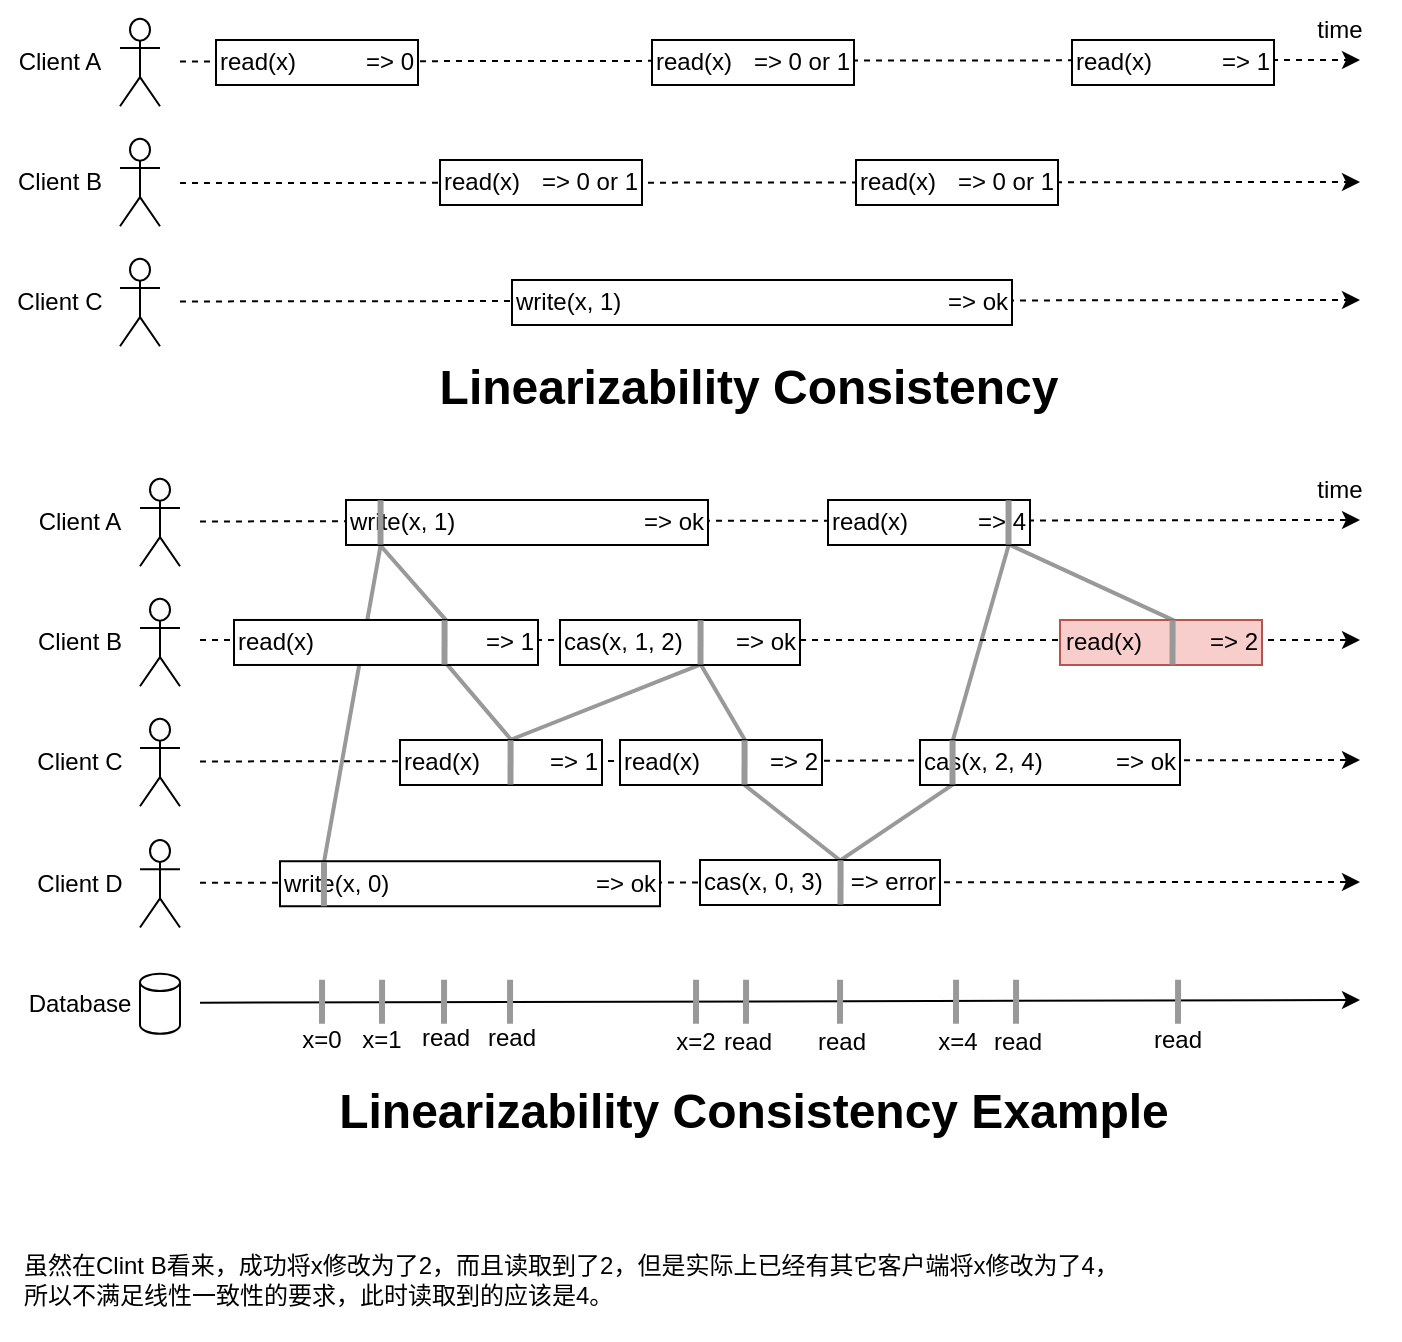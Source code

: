 <mxfile version="20.0.1" type="github" pages="2">
  <diagram id="-pLFKm8OFd_cJKo6oSDv" name="线性一致性">
    <mxGraphModel dx="1422" dy="762" grid="1" gridSize="10" guides="1" tooltips="1" connect="1" arrows="1" fold="1" page="1" pageScale="1" pageWidth="827" pageHeight="1169" math="0" shadow="0">
      <root>
        <mxCell id="0" />
        <mxCell id="1" parent="0" />
        <mxCell id="6zCkQrY5qHc8XB-3NPS_-1" value="" style="endArrow=none;html=1;rounded=0;strokeColor=#999999;strokeWidth=2;entryX=0.896;entryY=0.99;entryDx=0;entryDy=0;entryPerimeter=0;exitX=0.563;exitY=0.009;exitDx=0;exitDy=0;exitPerimeter=0;" parent="1" source="6zCkQrY5qHc8XB-3NPS_-109" target="6zCkQrY5qHc8XB-3NPS_-52" edge="1">
          <mxGeometry width="50" height="50" relative="1" as="geometry">
            <mxPoint x="590" y="370" as="sourcePoint" />
            <mxPoint x="560" y="290" as="targetPoint" />
          </mxGeometry>
        </mxCell>
        <mxCell id="6zCkQrY5qHc8XB-3NPS_-2" value="" style="endArrow=none;html=1;rounded=0;strokeColor=#999999;strokeWidth=2;exitX=0.127;exitY=-0.007;exitDx=0;exitDy=0;exitPerimeter=0;entryX=0.896;entryY=0.977;entryDx=0;entryDy=0;entryPerimeter=0;" parent="1" source="6zCkQrY5qHc8XB-3NPS_-56" target="6zCkQrY5qHc8XB-3NPS_-52" edge="1">
          <mxGeometry width="50" height="50" relative="1" as="geometry">
            <mxPoint x="459.96" y="450.315" as="sourcePoint" />
            <mxPoint x="530" y="290" as="targetPoint" />
          </mxGeometry>
        </mxCell>
        <mxCell id="6zCkQrY5qHc8XB-3NPS_-3" value="" style="endArrow=none;html=1;rounded=0;strokeColor=#999999;strokeWidth=2;exitX=0.583;exitY=0.014;exitDx=0;exitDy=0;exitPerimeter=0;entryX=0.265;entryY=1.051;entryDx=0;entryDy=0;entryPerimeter=0;" parent="1" source="6zCkQrY5qHc8XB-3NPS_-102" target="6zCkQrY5qHc8XB-3NPS_-57" edge="1">
          <mxGeometry width="50" height="50" relative="1" as="geometry">
            <mxPoint x="412.115" y="412.388" as="sourcePoint" />
            <mxPoint x="510" y="410" as="targetPoint" />
          </mxGeometry>
        </mxCell>
        <mxCell id="6zCkQrY5qHc8XB-3NPS_-4" value="" style="endArrow=none;html=1;rounded=0;strokeColor=#999999;strokeWidth=2;entryX=0.587;entryY=0.021;entryDx=0;entryDy=0;entryPerimeter=0;exitX=0.615;exitY=0.995;exitDx=0;exitDy=0;exitPerimeter=0;" parent="1" source="6zCkQrY5qHc8XB-3NPS_-95" target="6zCkQrY5qHc8XB-3NPS_-102" edge="1">
          <mxGeometry width="50" height="50" relative="1" as="geometry">
            <mxPoint x="400" y="410" as="sourcePoint" />
            <mxPoint x="412.519" y="390.135" as="targetPoint" />
          </mxGeometry>
        </mxCell>
        <mxCell id="6zCkQrY5qHc8XB-3NPS_-5" value="" style="endArrow=none;html=1;rounded=0;strokeColor=#999999;strokeWidth=2;entryX=0.619;entryY=0.006;entryDx=0;entryDy=0;exitX=0.587;exitY=0.996;exitDx=0;exitDy=0;exitPerimeter=0;entryPerimeter=0;" parent="1" source="6zCkQrY5qHc8XB-3NPS_-80" target="6zCkQrY5qHc8XB-3NPS_-95" edge="1">
          <mxGeometry width="50" height="50" relative="1" as="geometry">
            <mxPoint x="390.44" y="352.185" as="sourcePoint" />
            <mxPoint x="295.045" y="390" as="targetPoint" />
          </mxGeometry>
        </mxCell>
        <mxCell id="6zCkQrY5qHc8XB-3NPS_-6" value="" style="endArrow=none;html=1;rounded=0;strokeColor=#999999;strokeWidth=2;entryX=0.545;entryY=0;entryDx=0;entryDy=0;entryPerimeter=0;exitX=0.587;exitY=0.986;exitDx=0;exitDy=0;exitPerimeter=0;" parent="1" source="6zCkQrY5qHc8XB-3NPS_-80" target="6zCkQrY5qHc8XB-3NPS_-91" edge="1">
          <mxGeometry width="50" height="50" relative="1" as="geometry">
            <mxPoint x="330" y="360" as="sourcePoint" />
            <mxPoint x="263.2" y="351.82" as="targetPoint" />
          </mxGeometry>
        </mxCell>
        <mxCell id="6zCkQrY5qHc8XB-3NPS_-7" value="" style="endArrow=none;html=1;rounded=0;strokeColor=#999999;strokeWidth=2;entryX=0.1;entryY=1.028;entryDx=0;entryDy=0;entryPerimeter=0;exitX=0.55;exitY=-0.006;exitDx=0;exitDy=0;exitPerimeter=0;" parent="1" source="6zCkQrY5qHc8XB-3NPS_-91" edge="1">
          <mxGeometry width="50" height="50" relative="1" as="geometry">
            <mxPoint x="293.326" y="380" as="sourcePoint" />
            <mxPoint x="253.2" y="341.82" as="targetPoint" />
          </mxGeometry>
        </mxCell>
        <mxCell id="6zCkQrY5qHc8XB-3NPS_-8" value="" style="endArrow=none;html=1;rounded=0;strokeColor=#999999;strokeWidth=2;entryX=0.094;entryY=0.999;entryDx=0;entryDy=0;entryPerimeter=0;exitX=0.693;exitY=0.02;exitDx=0;exitDy=0;exitPerimeter=0;" parent="1" target="6zCkQrY5qHc8XB-3NPS_-48" edge="1">
          <mxGeometry width="50" height="50" relative="1" as="geometry">
            <mxPoint x="253.336" y="320.45" as="sourcePoint" />
            <mxPoint x="230.311" y="292.71" as="targetPoint" />
          </mxGeometry>
        </mxCell>
        <mxCell id="6zCkQrY5qHc8XB-3NPS_-9" value="" style="endArrow=none;html=1;rounded=0;strokeColor=#999999;strokeWidth=2;entryX=0.161;entryY=1.073;entryDx=0;entryDy=0;exitX=0.116;exitY=0.009;exitDx=0;exitDy=0;exitPerimeter=0;entryPerimeter=0;" parent="1" source="6zCkQrY5qHc8XB-3NPS_-68" target="6zCkQrY5qHc8XB-3NPS_-49" edge="1">
          <mxGeometry width="50" height="50" relative="1" as="geometry">
            <mxPoint x="190" y="440" as="sourcePoint" />
            <mxPoint x="90" y="550" as="targetPoint" />
          </mxGeometry>
        </mxCell>
        <mxCell id="6zCkQrY5qHc8XB-3NPS_-10" value="" style="endArrow=classic;html=1;rounded=0;dashed=1;" parent="1" edge="1">
          <mxGeometry width="50" height="50" relative="1" as="geometry">
            <mxPoint x="120" y="101.54" as="sourcePoint" />
            <mxPoint x="710" y="101" as="targetPoint" />
          </mxGeometry>
        </mxCell>
        <mxCell id="6zCkQrY5qHc8XB-3NPS_-11" value="" style="endArrow=classic;html=1;rounded=0;dashed=1;" parent="1" edge="1">
          <mxGeometry width="50" height="50" relative="1" as="geometry">
            <mxPoint x="120" y="160.72" as="sourcePoint" />
            <mxPoint x="710" y="160" as="targetPoint" />
          </mxGeometry>
        </mxCell>
        <mxCell id="6zCkQrY5qHc8XB-3NPS_-12" value="" style="endArrow=classic;html=1;rounded=0;dashed=1;entryX=0;entryY=1;entryDx=0;entryDy=0;" parent="1" edge="1">
          <mxGeometry width="50" height="50" relative="1" as="geometry">
            <mxPoint x="120" y="40.72" as="sourcePoint" />
            <mxPoint x="710" y="40" as="targetPoint" />
          </mxGeometry>
        </mxCell>
        <mxCell id="6zCkQrY5qHc8XB-3NPS_-13" value="" style="group" parent="1" vertex="1" connectable="0">
          <mxGeometry x="138" y="30" width="101" height="22.5" as="geometry" />
        </mxCell>
        <mxCell id="6zCkQrY5qHc8XB-3NPS_-14" value="" style="rounded=0;whiteSpace=wrap;html=1;container=0;" parent="6zCkQrY5qHc8XB-3NPS_-13" vertex="1">
          <mxGeometry width="101" height="22.5" as="geometry" />
        </mxCell>
        <mxCell id="6zCkQrY5qHc8XB-3NPS_-15" value="read(x)" style="text;html=1;strokeColor=none;fillColor=none;align=left;verticalAlign=middle;whiteSpace=wrap;rounded=0;container=0;" parent="6zCkQrY5qHc8XB-3NPS_-13" vertex="1">
          <mxGeometry y="1.25" width="48" height="20" as="geometry" />
        </mxCell>
        <mxCell id="6zCkQrY5qHc8XB-3NPS_-16" value="=&amp;gt; 0" style="text;html=1;strokeColor=none;fillColor=none;align=right;verticalAlign=middle;whiteSpace=wrap;rounded=0;container=0;" parent="6zCkQrY5qHc8XB-3NPS_-13" vertex="1">
          <mxGeometry x="49" y="1.25" width="52" height="20" as="geometry" />
        </mxCell>
        <mxCell id="6zCkQrY5qHc8XB-3NPS_-17" value="" style="group" parent="1" vertex="1" connectable="0">
          <mxGeometry x="356" y="30" width="101" height="22.5" as="geometry" />
        </mxCell>
        <mxCell id="6zCkQrY5qHc8XB-3NPS_-18" value="" style="rounded=0;whiteSpace=wrap;html=1;container=0;" parent="6zCkQrY5qHc8XB-3NPS_-17" vertex="1">
          <mxGeometry width="101" height="22.5" as="geometry" />
        </mxCell>
        <mxCell id="6zCkQrY5qHc8XB-3NPS_-19" value="read(x)" style="text;html=1;strokeColor=none;fillColor=none;align=left;verticalAlign=middle;whiteSpace=wrap;rounded=0;container=0;" parent="6zCkQrY5qHc8XB-3NPS_-17" vertex="1">
          <mxGeometry y="1.25" width="48" height="20" as="geometry" />
        </mxCell>
        <mxCell id="6zCkQrY5qHc8XB-3NPS_-20" value="=&amp;gt; 0 or 1" style="text;html=1;strokeColor=none;fillColor=none;align=right;verticalAlign=middle;whiteSpace=wrap;rounded=0;container=0;" parent="6zCkQrY5qHc8XB-3NPS_-17" vertex="1">
          <mxGeometry x="49" y="1.25" width="52" height="20" as="geometry" />
        </mxCell>
        <mxCell id="6zCkQrY5qHc8XB-3NPS_-21" value="" style="group" parent="1" vertex="1" connectable="0">
          <mxGeometry x="566" y="30" width="101" height="22.5" as="geometry" />
        </mxCell>
        <mxCell id="6zCkQrY5qHc8XB-3NPS_-22" value="" style="rounded=0;whiteSpace=wrap;html=1;container=0;" parent="6zCkQrY5qHc8XB-3NPS_-21" vertex="1">
          <mxGeometry width="101" height="22.5" as="geometry" />
        </mxCell>
        <mxCell id="6zCkQrY5qHc8XB-3NPS_-23" value="read(x)" style="text;html=1;strokeColor=none;fillColor=none;align=left;verticalAlign=middle;whiteSpace=wrap;rounded=0;container=0;" parent="6zCkQrY5qHc8XB-3NPS_-21" vertex="1">
          <mxGeometry y="1.25" width="48" height="20" as="geometry" />
        </mxCell>
        <mxCell id="6zCkQrY5qHc8XB-3NPS_-24" value="=&amp;gt; 1" style="text;html=1;strokeColor=none;fillColor=none;align=right;verticalAlign=middle;whiteSpace=wrap;rounded=0;container=0;" parent="6zCkQrY5qHc8XB-3NPS_-21" vertex="1">
          <mxGeometry x="49" y="1.25" width="52" height="20" as="geometry" />
        </mxCell>
        <mxCell id="6zCkQrY5qHc8XB-3NPS_-25" value="" style="group" parent="1" vertex="1" connectable="0">
          <mxGeometry x="250" y="90" width="101" height="22.5" as="geometry" />
        </mxCell>
        <mxCell id="6zCkQrY5qHc8XB-3NPS_-26" value="" style="rounded=0;whiteSpace=wrap;html=1;container=0;" parent="6zCkQrY5qHc8XB-3NPS_-25" vertex="1">
          <mxGeometry width="101" height="22.5" as="geometry" />
        </mxCell>
        <mxCell id="6zCkQrY5qHc8XB-3NPS_-27" value="read(x)" style="text;html=1;strokeColor=none;fillColor=none;align=left;verticalAlign=middle;whiteSpace=wrap;rounded=0;container=0;" parent="6zCkQrY5qHc8XB-3NPS_-25" vertex="1">
          <mxGeometry y="1.25" width="48" height="20" as="geometry" />
        </mxCell>
        <mxCell id="6zCkQrY5qHc8XB-3NPS_-28" value="=&amp;gt; 0 or 1" style="text;html=1;strokeColor=none;fillColor=none;align=right;verticalAlign=middle;whiteSpace=wrap;rounded=0;container=0;" parent="6zCkQrY5qHc8XB-3NPS_-25" vertex="1">
          <mxGeometry x="49" y="1.25" width="52" height="20" as="geometry" />
        </mxCell>
        <mxCell id="6zCkQrY5qHc8XB-3NPS_-29" value="" style="group" parent="1" vertex="1" connectable="0">
          <mxGeometry x="458" y="90" width="101" height="22.5" as="geometry" />
        </mxCell>
        <mxCell id="6zCkQrY5qHc8XB-3NPS_-30" value="" style="rounded=0;whiteSpace=wrap;html=1;container=0;" parent="6zCkQrY5qHc8XB-3NPS_-29" vertex="1">
          <mxGeometry width="101" height="22.5" as="geometry" />
        </mxCell>
        <mxCell id="6zCkQrY5qHc8XB-3NPS_-31" value="read(x)" style="text;html=1;strokeColor=none;fillColor=none;align=left;verticalAlign=middle;whiteSpace=wrap;rounded=0;container=0;" parent="6zCkQrY5qHc8XB-3NPS_-29" vertex="1">
          <mxGeometry y="1.25" width="48" height="20" as="geometry" />
        </mxCell>
        <mxCell id="6zCkQrY5qHc8XB-3NPS_-32" value="=&amp;gt; 0 or 1" style="text;html=1;strokeColor=none;fillColor=none;align=right;verticalAlign=middle;whiteSpace=wrap;rounded=0;container=0;" parent="6zCkQrY5qHc8XB-3NPS_-29" vertex="1">
          <mxGeometry x="49" y="1.25" width="52" height="20" as="geometry" />
        </mxCell>
        <mxCell id="6zCkQrY5qHc8XB-3NPS_-33" value="" style="group" parent="1" vertex="1" connectable="0">
          <mxGeometry x="286" y="150" width="250" height="22.5" as="geometry" />
        </mxCell>
        <mxCell id="6zCkQrY5qHc8XB-3NPS_-34" value="" style="rounded=0;whiteSpace=wrap;html=1;container=0;" parent="6zCkQrY5qHc8XB-3NPS_-33" vertex="1">
          <mxGeometry width="250" height="22.5" as="geometry" />
        </mxCell>
        <mxCell id="6zCkQrY5qHc8XB-3NPS_-35" value="write(x, 1)" style="text;html=1;strokeColor=none;fillColor=none;align=left;verticalAlign=middle;whiteSpace=wrap;rounded=0;container=0;" parent="6zCkQrY5qHc8XB-3NPS_-33" vertex="1">
          <mxGeometry y="1.25" width="118.812" height="20" as="geometry" />
        </mxCell>
        <mxCell id="6zCkQrY5qHc8XB-3NPS_-36" value="=&amp;gt; ok" style="text;html=1;strokeColor=none;fillColor=none;align=right;verticalAlign=middle;whiteSpace=wrap;rounded=0;container=0;" parent="6zCkQrY5qHc8XB-3NPS_-33" vertex="1">
          <mxGeometry x="121.287" y="1.25" width="128.713" height="20" as="geometry" />
        </mxCell>
        <mxCell id="6zCkQrY5qHc8XB-3NPS_-38" value="Client A" style="text;html=1;strokeColor=none;fillColor=none;align=center;verticalAlign=middle;whiteSpace=wrap;rounded=0;" parent="1" vertex="1">
          <mxGeometry x="30" y="26.25" width="60" height="30" as="geometry" />
        </mxCell>
        <mxCell id="6zCkQrY5qHc8XB-3NPS_-39" value="Client B" style="text;html=1;strokeColor=none;fillColor=none;align=center;verticalAlign=middle;whiteSpace=wrap;rounded=0;" parent="1" vertex="1">
          <mxGeometry x="30" y="86.25" width="60" height="30" as="geometry" />
        </mxCell>
        <mxCell id="6zCkQrY5qHc8XB-3NPS_-40" value="Client C" style="text;html=1;strokeColor=none;fillColor=none;align=center;verticalAlign=middle;whiteSpace=wrap;rounded=0;" parent="1" vertex="1">
          <mxGeometry x="30" y="146.25" width="60" height="30" as="geometry" />
        </mxCell>
        <mxCell id="6zCkQrY5qHc8XB-3NPS_-41" value="" style="shape=umlActor;verticalLabelPosition=bottom;verticalAlign=top;html=1;outlineConnect=0;" parent="1" vertex="1">
          <mxGeometry x="90" y="19.38" width="20" height="43.75" as="geometry" />
        </mxCell>
        <mxCell id="6zCkQrY5qHc8XB-3NPS_-42" value="" style="shape=umlActor;verticalLabelPosition=bottom;verticalAlign=top;html=1;outlineConnect=0;" parent="1" vertex="1">
          <mxGeometry x="90" y="79.38" width="20" height="43.75" as="geometry" />
        </mxCell>
        <mxCell id="6zCkQrY5qHc8XB-3NPS_-43" value="" style="shape=umlActor;verticalLabelPosition=bottom;verticalAlign=top;html=1;outlineConnect=0;" parent="1" vertex="1">
          <mxGeometry x="90" y="139.38" width="20" height="43.75" as="geometry" />
        </mxCell>
        <mxCell id="6zCkQrY5qHc8XB-3NPS_-44" value="" style="endArrow=classic;html=1;rounded=0;dashed=1;startArrow=none;" parent="1" edge="1">
          <mxGeometry width="50" height="50" relative="1" as="geometry">
            <mxPoint x="130" y="330" as="sourcePoint" />
            <mxPoint x="710" y="330" as="targetPoint" />
          </mxGeometry>
        </mxCell>
        <mxCell id="6zCkQrY5qHc8XB-3NPS_-45" value="" style="endArrow=classic;html=1;rounded=0;dashed=1;" parent="1" edge="1">
          <mxGeometry width="50" height="50" relative="1" as="geometry">
            <mxPoint x="130" y="390.72" as="sourcePoint" />
            <mxPoint x="710" y="390" as="targetPoint" />
          </mxGeometry>
        </mxCell>
        <mxCell id="6zCkQrY5qHc8XB-3NPS_-46" value="" style="endArrow=classic;html=1;rounded=0;dashed=1;" parent="1" edge="1">
          <mxGeometry width="50" height="50" relative="1" as="geometry">
            <mxPoint x="130" y="270.72" as="sourcePoint" />
            <mxPoint x="710" y="270" as="targetPoint" />
          </mxGeometry>
        </mxCell>
        <mxCell id="6zCkQrY5qHc8XB-3NPS_-47" value="" style="group" parent="1" vertex="1" connectable="0">
          <mxGeometry x="203" y="260" width="181" height="22.5" as="geometry" />
        </mxCell>
        <mxCell id="6zCkQrY5qHc8XB-3NPS_-48" value="" style="rounded=0;whiteSpace=wrap;html=1;container=0;" parent="6zCkQrY5qHc8XB-3NPS_-47" vertex="1">
          <mxGeometry width="181" height="22.5" as="geometry" />
        </mxCell>
        <mxCell id="6zCkQrY5qHc8XB-3NPS_-49" value="write(x, 1)" style="text;html=1;strokeColor=none;fillColor=none;align=left;verticalAlign=middle;whiteSpace=wrap;rounded=0;container=0;" parent="6zCkQrY5qHc8XB-3NPS_-47" vertex="1">
          <mxGeometry y="1.25" width="107.525" height="20" as="geometry" />
        </mxCell>
        <mxCell id="6zCkQrY5qHc8XB-3NPS_-50" value="=&amp;gt; ok" style="text;html=1;strokeColor=none;fillColor=none;align=right;verticalAlign=middle;whiteSpace=wrap;rounded=0;container=0;" parent="6zCkQrY5qHc8XB-3NPS_-47" vertex="1">
          <mxGeometry x="87.812" y="1.25" width="93.188" height="20" as="geometry" />
        </mxCell>
        <mxCell id="6zCkQrY5qHc8XB-3NPS_-51" value="" style="group" parent="1" vertex="1" connectable="0">
          <mxGeometry x="444" y="260" width="101" height="22.5" as="geometry" />
        </mxCell>
        <mxCell id="6zCkQrY5qHc8XB-3NPS_-52" value="" style="rounded=0;whiteSpace=wrap;html=1;container=0;" parent="6zCkQrY5qHc8XB-3NPS_-51" vertex="1">
          <mxGeometry width="101" height="22.5" as="geometry" />
        </mxCell>
        <mxCell id="6zCkQrY5qHc8XB-3NPS_-53" value="read(x)" style="text;html=1;strokeColor=none;fillColor=none;align=left;verticalAlign=middle;whiteSpace=wrap;rounded=0;container=0;" parent="6zCkQrY5qHc8XB-3NPS_-51" vertex="1">
          <mxGeometry y="1.25" width="48" height="20" as="geometry" />
        </mxCell>
        <mxCell id="6zCkQrY5qHc8XB-3NPS_-54" value="=&amp;gt; 4" style="text;html=1;strokeColor=none;fillColor=none;align=right;verticalAlign=middle;whiteSpace=wrap;rounded=0;container=0;" parent="6zCkQrY5qHc8XB-3NPS_-51" vertex="1">
          <mxGeometry x="49" y="1.25" width="52" height="20" as="geometry" />
        </mxCell>
        <mxCell id="6zCkQrY5qHc8XB-3NPS_-55" value="" style="group" parent="1" vertex="1" connectable="0">
          <mxGeometry x="490" y="380" width="130" height="22.5" as="geometry" />
        </mxCell>
        <mxCell id="6zCkQrY5qHc8XB-3NPS_-56" value="" style="rounded=0;whiteSpace=wrap;html=1;container=0;" parent="6zCkQrY5qHc8XB-3NPS_-55" vertex="1">
          <mxGeometry width="130" height="22.5" as="geometry" />
        </mxCell>
        <mxCell id="6zCkQrY5qHc8XB-3NPS_-57" value="cas(x, 2, 4)" style="text;html=1;strokeColor=none;fillColor=none;align=left;verticalAlign=middle;whiteSpace=wrap;rounded=0;container=0;" parent="6zCkQrY5qHc8XB-3NPS_-55" vertex="1">
          <mxGeometry y="1.25" width="61.782" height="20" as="geometry" />
        </mxCell>
        <mxCell id="6zCkQrY5qHc8XB-3NPS_-58" value="=&amp;gt; ok" style="text;html=1;strokeColor=none;fillColor=none;align=right;verticalAlign=middle;whiteSpace=wrap;rounded=0;container=0;" parent="6zCkQrY5qHc8XB-3NPS_-55" vertex="1">
          <mxGeometry x="63.069" y="1.25" width="66.931" height="20" as="geometry" />
        </mxCell>
        <mxCell id="6zCkQrY5qHc8XB-3NPS_-59" value="time" style="text;html=1;strokeColor=none;fillColor=none;align=center;verticalAlign=middle;whiteSpace=wrap;rounded=0;" parent="1" vertex="1">
          <mxGeometry x="670" y="240" width="60" height="30" as="geometry" />
        </mxCell>
        <mxCell id="6zCkQrY5qHc8XB-3NPS_-60" value="Client A" style="text;html=1;strokeColor=none;fillColor=none;align=center;verticalAlign=middle;whiteSpace=wrap;rounded=0;" parent="1" vertex="1">
          <mxGeometry x="40" y="256.25" width="60" height="30" as="geometry" />
        </mxCell>
        <mxCell id="6zCkQrY5qHc8XB-3NPS_-61" value="Client B" style="text;html=1;strokeColor=none;fillColor=none;align=center;verticalAlign=middle;whiteSpace=wrap;rounded=0;" parent="1" vertex="1">
          <mxGeometry x="40" y="316.25" width="60" height="30" as="geometry" />
        </mxCell>
        <mxCell id="6zCkQrY5qHc8XB-3NPS_-62" value="Client C" style="text;html=1;strokeColor=none;fillColor=none;align=center;verticalAlign=middle;whiteSpace=wrap;rounded=0;" parent="1" vertex="1">
          <mxGeometry x="40" y="376.25" width="60" height="30" as="geometry" />
        </mxCell>
        <mxCell id="6zCkQrY5qHc8XB-3NPS_-63" value="" style="shape=umlActor;verticalLabelPosition=bottom;verticalAlign=top;html=1;outlineConnect=0;" parent="1" vertex="1">
          <mxGeometry x="100" y="249.38" width="20" height="43.75" as="geometry" />
        </mxCell>
        <mxCell id="6zCkQrY5qHc8XB-3NPS_-64" value="" style="shape=umlActor;verticalLabelPosition=bottom;verticalAlign=top;html=1;outlineConnect=0;" parent="1" vertex="1">
          <mxGeometry x="100" y="309.38" width="20" height="43.75" as="geometry" />
        </mxCell>
        <mxCell id="6zCkQrY5qHc8XB-3NPS_-65" value="" style="shape=umlActor;verticalLabelPosition=bottom;verticalAlign=top;html=1;outlineConnect=0;" parent="1" vertex="1">
          <mxGeometry x="100" y="369.38" width="20" height="43.75" as="geometry" />
        </mxCell>
        <mxCell id="6zCkQrY5qHc8XB-3NPS_-66" value="" style="endArrow=classic;html=1;rounded=0;dashed=1;" parent="1" edge="1">
          <mxGeometry width="50" height="50" relative="1" as="geometry">
            <mxPoint x="130" y="451.34" as="sourcePoint" />
            <mxPoint x="710" y="451" as="targetPoint" />
          </mxGeometry>
        </mxCell>
        <mxCell id="6zCkQrY5qHc8XB-3NPS_-67" value="" style="group" parent="1" vertex="1" connectable="0">
          <mxGeometry x="170" y="440.62" width="190" height="22.5" as="geometry" />
        </mxCell>
        <mxCell id="6zCkQrY5qHc8XB-3NPS_-68" value="" style="rounded=0;whiteSpace=wrap;html=1;container=0;" parent="6zCkQrY5qHc8XB-3NPS_-67" vertex="1">
          <mxGeometry width="190" height="22.5" as="geometry" />
        </mxCell>
        <mxCell id="6zCkQrY5qHc8XB-3NPS_-69" value="write(x, 0)" style="text;html=1;strokeColor=none;fillColor=none;align=left;verticalAlign=middle;whiteSpace=wrap;rounded=0;container=0;" parent="6zCkQrY5qHc8XB-3NPS_-67" vertex="1">
          <mxGeometry y="1.25" width="90.297" height="20" as="geometry" />
        </mxCell>
        <mxCell id="6zCkQrY5qHc8XB-3NPS_-70" value="=&amp;gt; ok" style="text;html=1;strokeColor=none;fillColor=none;align=right;verticalAlign=middle;whiteSpace=wrap;rounded=0;container=0;" parent="6zCkQrY5qHc8XB-3NPS_-67" vertex="1">
          <mxGeometry x="92.178" y="1.25" width="97.822" height="20" as="geometry" />
        </mxCell>
        <mxCell id="6zCkQrY5qHc8XB-3NPS_-71" value="Client D" style="text;html=1;strokeColor=none;fillColor=none;align=center;verticalAlign=middle;whiteSpace=wrap;rounded=0;" parent="1" vertex="1">
          <mxGeometry x="40" y="436.87" width="60" height="30" as="geometry" />
        </mxCell>
        <mxCell id="6zCkQrY5qHc8XB-3NPS_-72" value="" style="shape=umlActor;verticalLabelPosition=bottom;verticalAlign=top;html=1;outlineConnect=0;" parent="1" vertex="1">
          <mxGeometry x="100" y="430" width="20" height="43.75" as="geometry" />
        </mxCell>
        <mxCell id="6zCkQrY5qHc8XB-3NPS_-73" value="" style="endArrow=classic;html=1;rounded=0;" parent="1" edge="1">
          <mxGeometry width="50" height="50" relative="1" as="geometry">
            <mxPoint x="130" y="511.34" as="sourcePoint" />
            <mxPoint x="710" y="510" as="targetPoint" />
          </mxGeometry>
        </mxCell>
        <mxCell id="6zCkQrY5qHc8XB-3NPS_-74" value="Database" style="text;html=1;strokeColor=none;fillColor=none;align=center;verticalAlign=middle;whiteSpace=wrap;rounded=0;" parent="1" vertex="1">
          <mxGeometry x="40" y="496.87" width="60" height="30" as="geometry" />
        </mxCell>
        <mxCell id="6zCkQrY5qHc8XB-3NPS_-75" value="" style="shape=cylinder3;whiteSpace=wrap;html=1;boundedLbl=1;backgroundOutline=1;size=4.316;" parent="1" vertex="1">
          <mxGeometry x="100" y="496.87" width="20" height="30" as="geometry" />
        </mxCell>
        <mxCell id="6zCkQrY5qHc8XB-3NPS_-76" value="" style="endArrow=none;html=1;rounded=0;exitX=0.673;exitY=1.061;exitDx=0;exitDy=0;exitPerimeter=0;strokeWidth=3;strokeColor=#999999;" parent="1" edge="1">
          <mxGeometry width="50" height="50" relative="1" as="geometry">
            <mxPoint x="191.96" y="463.09" as="sourcePoint" />
            <mxPoint x="192" y="441" as="targetPoint" />
          </mxGeometry>
        </mxCell>
        <mxCell id="6zCkQrY5qHc8XB-3NPS_-79" value="" style="group" parent="1" vertex="1" connectable="0">
          <mxGeometry x="310" y="320" width="120" height="22.5" as="geometry" />
        </mxCell>
        <mxCell id="6zCkQrY5qHc8XB-3NPS_-80" value="" style="rounded=0;whiteSpace=wrap;html=1;container=0;" parent="6zCkQrY5qHc8XB-3NPS_-79" vertex="1">
          <mxGeometry width="120" height="22.5" as="geometry" />
        </mxCell>
        <mxCell id="6zCkQrY5qHc8XB-3NPS_-81" value="cas(x, 1, 2)" style="text;html=1;strokeColor=none;fillColor=none;align=left;verticalAlign=middle;whiteSpace=wrap;rounded=0;container=0;" parent="6zCkQrY5qHc8XB-3NPS_-79" vertex="1">
          <mxGeometry y="1.25" width="70" height="20" as="geometry" />
        </mxCell>
        <mxCell id="6zCkQrY5qHc8XB-3NPS_-82" value="=&amp;gt; ok" style="text;html=1;strokeColor=none;fillColor=none;align=right;verticalAlign=middle;whiteSpace=wrap;rounded=0;container=0;" parent="6zCkQrY5qHc8XB-3NPS_-79" vertex="1">
          <mxGeometry x="58.218" y="1.25" width="61.782" height="20" as="geometry" />
        </mxCell>
        <mxCell id="6zCkQrY5qHc8XB-3NPS_-86" value="" style="endArrow=none;html=1;rounded=0;exitX=0.673;exitY=1.061;exitDx=0;exitDy=0;exitPerimeter=0;strokeWidth=3;strokeColor=#999999;" parent="1" edge="1">
          <mxGeometry width="50" height="50" relative="1" as="geometry">
            <mxPoint x="191.0" y="521.92" as="sourcePoint" />
            <mxPoint x="191.04" y="499.83" as="targetPoint" />
          </mxGeometry>
        </mxCell>
        <mxCell id="6zCkQrY5qHc8XB-3NPS_-87" value="x=0" style="text;html=1;strokeColor=none;fillColor=none;align=center;verticalAlign=middle;whiteSpace=wrap;rounded=0;" parent="1" vertex="1">
          <mxGeometry x="176" y="520" width="30" height="20" as="geometry" />
        </mxCell>
        <mxCell id="6zCkQrY5qHc8XB-3NPS_-88" value="" style="endArrow=none;html=1;rounded=0;exitX=0.673;exitY=1.061;exitDx=0;exitDy=0;exitPerimeter=0;strokeWidth=3;strokeColor=#999999;" parent="1" edge="1">
          <mxGeometry width="50" height="50" relative="1" as="geometry">
            <mxPoint x="220.25" y="282.25" as="sourcePoint" />
            <mxPoint x="220.29" y="260.16" as="targetPoint" />
          </mxGeometry>
        </mxCell>
        <mxCell id="6zCkQrY5qHc8XB-3NPS_-90" value="" style="group" parent="1" vertex="1" connectable="0">
          <mxGeometry x="230" y="380" width="101" height="22.5" as="geometry" />
        </mxCell>
        <mxCell id="6zCkQrY5qHc8XB-3NPS_-91" value="" style="rounded=0;whiteSpace=wrap;html=1;container=0;" parent="6zCkQrY5qHc8XB-3NPS_-90" vertex="1">
          <mxGeometry width="101" height="22.5" as="geometry" />
        </mxCell>
        <mxCell id="6zCkQrY5qHc8XB-3NPS_-92" value="read(x)" style="text;html=1;strokeColor=none;fillColor=none;align=left;verticalAlign=middle;whiteSpace=wrap;rounded=0;container=0;" parent="6zCkQrY5qHc8XB-3NPS_-90" vertex="1">
          <mxGeometry y="1.25" width="48" height="20" as="geometry" />
        </mxCell>
        <mxCell id="6zCkQrY5qHc8XB-3NPS_-93" value="=&amp;gt; 1" style="text;html=1;strokeColor=none;fillColor=none;align=right;verticalAlign=middle;whiteSpace=wrap;rounded=0;container=0;" parent="6zCkQrY5qHc8XB-3NPS_-90" vertex="1">
          <mxGeometry x="49" y="1.25" width="52" height="20" as="geometry" />
        </mxCell>
        <mxCell id="6zCkQrY5qHc8XB-3NPS_-94" value="" style="group" parent="1" vertex="1" connectable="0">
          <mxGeometry x="340" y="380" width="101" height="22.5" as="geometry" />
        </mxCell>
        <mxCell id="6zCkQrY5qHc8XB-3NPS_-95" value="" style="rounded=0;whiteSpace=wrap;html=1;container=0;" parent="6zCkQrY5qHc8XB-3NPS_-94" vertex="1">
          <mxGeometry width="101" height="22.5" as="geometry" />
        </mxCell>
        <mxCell id="6zCkQrY5qHc8XB-3NPS_-96" value="read(x)" style="text;html=1;strokeColor=none;fillColor=none;align=left;verticalAlign=middle;whiteSpace=wrap;rounded=0;container=0;" parent="6zCkQrY5qHc8XB-3NPS_-94" vertex="1">
          <mxGeometry y="1.25" width="48" height="20" as="geometry" />
        </mxCell>
        <mxCell id="6zCkQrY5qHc8XB-3NPS_-97" value="=&amp;gt; 2" style="text;html=1;strokeColor=none;fillColor=none;align=right;verticalAlign=middle;whiteSpace=wrap;rounded=0;container=0;" parent="6zCkQrY5qHc8XB-3NPS_-94" vertex="1">
          <mxGeometry x="49" y="1.25" width="52" height="20" as="geometry" />
        </mxCell>
        <mxCell id="6zCkQrY5qHc8XB-3NPS_-98" value="" style="endArrow=none;html=1;rounded=0;exitX=0.673;exitY=1.061;exitDx=0;exitDy=0;exitPerimeter=0;strokeWidth=3;strokeColor=#999999;" parent="1" edge="1">
          <mxGeometry width="50" height="50" relative="1" as="geometry">
            <mxPoint x="285.25" y="402.25" as="sourcePoint" />
            <mxPoint x="285.29" y="380.16" as="targetPoint" />
          </mxGeometry>
        </mxCell>
        <mxCell id="6zCkQrY5qHc8XB-3NPS_-99" value="" style="endArrow=none;html=1;rounded=0;exitX=0.673;exitY=1.061;exitDx=0;exitDy=0;exitPerimeter=0;strokeWidth=3;strokeColor=#999999;" parent="1" edge="1">
          <mxGeometry width="50" height="50" relative="1" as="geometry">
            <mxPoint x="380.25" y="342.25" as="sourcePoint" />
            <mxPoint x="380.29" y="320.16" as="targetPoint" />
          </mxGeometry>
        </mxCell>
        <mxCell id="6zCkQrY5qHc8XB-3NPS_-100" value="" style="endArrow=none;html=1;rounded=0;exitX=0.673;exitY=1.061;exitDx=0;exitDy=0;exitPerimeter=0;strokeWidth=3;strokeColor=#999999;" parent="1" edge="1">
          <mxGeometry width="50" height="50" relative="1" as="geometry">
            <mxPoint x="402.25" y="402.25" as="sourcePoint" />
            <mxPoint x="402.29" y="380.16" as="targetPoint" />
          </mxGeometry>
        </mxCell>
        <mxCell id="6zCkQrY5qHc8XB-3NPS_-101" value="" style="group" parent="1" vertex="1" connectable="0">
          <mxGeometry x="380" y="440" width="120" height="22.5" as="geometry" />
        </mxCell>
        <mxCell id="6zCkQrY5qHc8XB-3NPS_-102" value="" style="rounded=0;whiteSpace=wrap;html=1;container=0;" parent="6zCkQrY5qHc8XB-3NPS_-101" vertex="1">
          <mxGeometry width="120" height="22.5" as="geometry" />
        </mxCell>
        <mxCell id="6zCkQrY5qHc8XB-3NPS_-103" value="cas(x, 0, 3)" style="text;html=1;strokeColor=none;fillColor=none;align=left;verticalAlign=middle;whiteSpace=wrap;rounded=0;container=0;" parent="6zCkQrY5qHc8XB-3NPS_-101" vertex="1">
          <mxGeometry y="1.25" width="70" height="20" as="geometry" />
        </mxCell>
        <mxCell id="6zCkQrY5qHc8XB-3NPS_-104" value="=&amp;gt; error" style="text;html=1;strokeColor=none;fillColor=none;align=right;verticalAlign=middle;whiteSpace=wrap;rounded=0;container=0;" parent="6zCkQrY5qHc8XB-3NPS_-101" vertex="1">
          <mxGeometry x="58.218" y="1.25" width="61.782" height="20" as="geometry" />
        </mxCell>
        <mxCell id="6zCkQrY5qHc8XB-3NPS_-105" value="" style="endArrow=none;html=1;rounded=0;exitX=0.673;exitY=1.061;exitDx=0;exitDy=0;exitPerimeter=0;strokeWidth=3;strokeColor=#999999;" parent="1" edge="1">
          <mxGeometry width="50" height="50" relative="1" as="geometry">
            <mxPoint x="450.25" y="462.25" as="sourcePoint" />
            <mxPoint x="450.29" y="440.16" as="targetPoint" />
          </mxGeometry>
        </mxCell>
        <mxCell id="6zCkQrY5qHc8XB-3NPS_-106" value="" style="endArrow=none;html=1;rounded=0;exitX=0.673;exitY=1.061;exitDx=0;exitDy=0;exitPerimeter=0;strokeWidth=3;strokeColor=#999999;" parent="1" edge="1">
          <mxGeometry width="50" height="50" relative="1" as="geometry">
            <mxPoint x="506.25" y="402.25" as="sourcePoint" />
            <mxPoint x="506.29" y="380.16" as="targetPoint" />
          </mxGeometry>
        </mxCell>
        <mxCell id="6zCkQrY5qHc8XB-3NPS_-107" value="" style="endArrow=none;html=1;rounded=0;exitX=0.673;exitY=1.061;exitDx=0;exitDy=0;exitPerimeter=0;strokeWidth=3;strokeColor=#999999;" parent="1" edge="1">
          <mxGeometry width="50" height="50" relative="1" as="geometry">
            <mxPoint x="534.25" y="282.25" as="sourcePoint" />
            <mxPoint x="534.29" y="260.16" as="targetPoint" />
          </mxGeometry>
        </mxCell>
        <mxCell id="6zCkQrY5qHc8XB-3NPS_-108" value="" style="group;fillColor=#f8cecc;strokeColor=#b85450;" parent="1" vertex="1" connectable="0">
          <mxGeometry x="560" y="320" width="101" height="22.5" as="geometry" />
        </mxCell>
        <mxCell id="6zCkQrY5qHc8XB-3NPS_-109" value="" style="rounded=0;whiteSpace=wrap;html=1;container=0;fillColor=#f8cecc;strokeColor=#b85450;" parent="6zCkQrY5qHc8XB-3NPS_-108" vertex="1">
          <mxGeometry width="101" height="22.5" as="geometry" />
        </mxCell>
        <mxCell id="6zCkQrY5qHc8XB-3NPS_-110" value="read(x)" style="text;html=1;strokeColor=none;fillColor=none;align=left;verticalAlign=middle;whiteSpace=wrap;rounded=0;container=0;" parent="6zCkQrY5qHc8XB-3NPS_-108" vertex="1">
          <mxGeometry x="0.53" y="1.26" width="52" height="20" as="geometry" />
        </mxCell>
        <mxCell id="6zCkQrY5qHc8XB-3NPS_-111" value="=&amp;gt; 2" style="text;html=1;strokeColor=none;fillColor=none;align=right;verticalAlign=middle;whiteSpace=wrap;rounded=0;container=0;" parent="6zCkQrY5qHc8XB-3NPS_-108" vertex="1">
          <mxGeometry x="49" y="1.26" width="52" height="20" as="geometry" />
        </mxCell>
        <mxCell id="6zCkQrY5qHc8XB-3NPS_-112" value="" style="endArrow=none;html=1;rounded=0;exitX=0.673;exitY=1.061;exitDx=0;exitDy=0;exitPerimeter=0;strokeWidth=3;strokeColor=#999999;" parent="1" edge="1">
          <mxGeometry width="50" height="50" relative="1" as="geometry">
            <mxPoint x="616.25" y="342.25" as="sourcePoint" />
            <mxPoint x="616.29" y="320.16" as="targetPoint" />
          </mxGeometry>
        </mxCell>
        <mxCell id="6zCkQrY5qHc8XB-3NPS_-113" value="" style="endArrow=none;html=1;rounded=0;exitX=0.673;exitY=1.061;exitDx=0;exitDy=0;exitPerimeter=0;strokeWidth=3;strokeColor=#999999;" parent="1" edge="1">
          <mxGeometry width="50" height="50" relative="1" as="geometry">
            <mxPoint x="221.0" y="521.92" as="sourcePoint" />
            <mxPoint x="221.04" y="499.83" as="targetPoint" />
          </mxGeometry>
        </mxCell>
        <mxCell id="6zCkQrY5qHc8XB-3NPS_-114" value="" style="endArrow=none;html=1;rounded=0;exitX=0.673;exitY=1.061;exitDx=0;exitDy=0;exitPerimeter=0;strokeWidth=3;strokeColor=#999999;" parent="1" edge="1">
          <mxGeometry width="50" height="50" relative="1" as="geometry">
            <mxPoint x="252.0" y="521.92" as="sourcePoint" />
            <mxPoint x="252.04" y="499.83" as="targetPoint" />
          </mxGeometry>
        </mxCell>
        <mxCell id="6zCkQrY5qHc8XB-3NPS_-115" value="" style="endArrow=none;html=1;rounded=0;exitX=0.673;exitY=1.061;exitDx=0;exitDy=0;exitPerimeter=0;strokeWidth=3;strokeColor=#999999;fontStyle=1" parent="1" edge="1">
          <mxGeometry width="50" height="50" relative="1" as="geometry">
            <mxPoint x="285.0" y="521.92" as="sourcePoint" />
            <mxPoint x="285.04" y="499.83" as="targetPoint" />
          </mxGeometry>
        </mxCell>
        <mxCell id="6zCkQrY5qHc8XB-3NPS_-116" value="" style="endArrow=none;html=1;rounded=0;exitX=0.673;exitY=1.061;exitDx=0;exitDy=0;exitPerimeter=0;strokeWidth=3;strokeColor=#999999;fontStyle=1" parent="1" edge="1">
          <mxGeometry width="50" height="50" relative="1" as="geometry">
            <mxPoint x="378.0" y="521.92" as="sourcePoint" />
            <mxPoint x="378.04" y="499.83" as="targetPoint" />
          </mxGeometry>
        </mxCell>
        <mxCell id="6zCkQrY5qHc8XB-3NPS_-117" value="" style="endArrow=none;html=1;rounded=0;exitX=0.673;exitY=1.061;exitDx=0;exitDy=0;exitPerimeter=0;strokeWidth=3;strokeColor=#999999;fontStyle=1" parent="1" edge="1">
          <mxGeometry width="50" height="50" relative="1" as="geometry">
            <mxPoint x="403.0" y="521.92" as="sourcePoint" />
            <mxPoint x="403.04" y="499.83" as="targetPoint" />
          </mxGeometry>
        </mxCell>
        <mxCell id="6zCkQrY5qHc8XB-3NPS_-118" value="" style="endArrow=none;html=1;rounded=0;exitX=0.673;exitY=1.061;exitDx=0;exitDy=0;exitPerimeter=0;strokeWidth=3;strokeColor=#999999;fontStyle=1" parent="1" edge="1">
          <mxGeometry width="50" height="50" relative="1" as="geometry">
            <mxPoint x="450.0" y="521.92" as="sourcePoint" />
            <mxPoint x="450.04" y="499.83" as="targetPoint" />
          </mxGeometry>
        </mxCell>
        <mxCell id="6zCkQrY5qHc8XB-3NPS_-119" value="" style="endArrow=none;html=1;rounded=0;exitX=0.673;exitY=1.061;exitDx=0;exitDy=0;exitPerimeter=0;strokeWidth=3;strokeColor=#999999;fontStyle=1" parent="1" edge="1">
          <mxGeometry width="50" height="50" relative="1" as="geometry">
            <mxPoint x="508.0" y="521.92" as="sourcePoint" />
            <mxPoint x="508.04" y="499.83" as="targetPoint" />
          </mxGeometry>
        </mxCell>
        <mxCell id="6zCkQrY5qHc8XB-3NPS_-120" value="" style="endArrow=none;html=1;rounded=0;exitX=0.673;exitY=1.061;exitDx=0;exitDy=0;exitPerimeter=0;strokeWidth=3;strokeColor=#999999;fontStyle=1" parent="1" edge="1">
          <mxGeometry width="50" height="50" relative="1" as="geometry">
            <mxPoint x="538.0" y="521.92" as="sourcePoint" />
            <mxPoint x="538.04" y="499.83" as="targetPoint" />
          </mxGeometry>
        </mxCell>
        <mxCell id="6zCkQrY5qHc8XB-3NPS_-121" value="" style="endArrow=none;html=1;rounded=0;exitX=0.673;exitY=1.061;exitDx=0;exitDy=0;exitPerimeter=0;strokeWidth=3;strokeColor=#999999;fontStyle=1" parent="1" edge="1">
          <mxGeometry width="50" height="50" relative="1" as="geometry">
            <mxPoint x="619.0" y="521.92" as="sourcePoint" />
            <mxPoint x="619.04" y="499.83" as="targetPoint" />
          </mxGeometry>
        </mxCell>
        <mxCell id="6zCkQrY5qHc8XB-3NPS_-122" value="x=1" style="text;html=1;strokeColor=none;fillColor=none;align=center;verticalAlign=middle;whiteSpace=wrap;rounded=0;" parent="1" vertex="1">
          <mxGeometry x="206" y="520" width="30" height="20" as="geometry" />
        </mxCell>
        <mxCell id="6zCkQrY5qHc8XB-3NPS_-123" value="read" style="text;html=1;strokeColor=none;fillColor=none;align=center;verticalAlign=middle;whiteSpace=wrap;rounded=0;" parent="1" vertex="1">
          <mxGeometry x="238" y="519" width="30" height="20" as="geometry" />
        </mxCell>
        <mxCell id="6zCkQrY5qHc8XB-3NPS_-124" value="read" style="text;html=1;strokeColor=none;fillColor=none;align=center;verticalAlign=middle;whiteSpace=wrap;rounded=0;" parent="1" vertex="1">
          <mxGeometry x="271" y="519" width="30" height="20" as="geometry" />
        </mxCell>
        <mxCell id="6zCkQrY5qHc8XB-3NPS_-125" value="x=2" style="text;html=1;strokeColor=none;fillColor=none;align=center;verticalAlign=middle;whiteSpace=wrap;rounded=0;" parent="1" vertex="1">
          <mxGeometry x="363" y="521" width="30" height="20" as="geometry" />
        </mxCell>
        <mxCell id="6zCkQrY5qHc8XB-3NPS_-126" value="x=4" style="text;html=1;strokeColor=none;fillColor=none;align=center;verticalAlign=middle;whiteSpace=wrap;rounded=0;" parent="1" vertex="1">
          <mxGeometry x="494" y="521" width="30" height="20" as="geometry" />
        </mxCell>
        <mxCell id="6zCkQrY5qHc8XB-3NPS_-127" value="read" style="text;html=1;strokeColor=none;fillColor=none;align=center;verticalAlign=middle;whiteSpace=wrap;rounded=0;" parent="1" vertex="1">
          <mxGeometry x="389" y="521" width="30" height="20" as="geometry" />
        </mxCell>
        <mxCell id="6zCkQrY5qHc8XB-3NPS_-128" value="read" style="text;html=1;strokeColor=none;fillColor=none;align=center;verticalAlign=middle;whiteSpace=wrap;rounded=0;" parent="1" vertex="1">
          <mxGeometry x="436" y="521" width="30" height="20" as="geometry" />
        </mxCell>
        <mxCell id="6zCkQrY5qHc8XB-3NPS_-129" value="read" style="text;html=1;strokeColor=none;fillColor=none;align=center;verticalAlign=middle;whiteSpace=wrap;rounded=0;" parent="1" vertex="1">
          <mxGeometry x="524" y="521" width="30" height="20" as="geometry" />
        </mxCell>
        <mxCell id="6zCkQrY5qHc8XB-3NPS_-130" value="read" style="text;html=1;strokeColor=none;fillColor=none;align=center;verticalAlign=middle;whiteSpace=wrap;rounded=0;" parent="1" vertex="1">
          <mxGeometry x="604" y="520" width="30" height="20" as="geometry" />
        </mxCell>
        <mxCell id="r7IXw6YSnXCGV20RA9D--1" value="time" style="text;html=1;strokeColor=none;fillColor=none;align=center;verticalAlign=middle;whiteSpace=wrap;rounded=0;" parent="1" vertex="1">
          <mxGeometry x="670" y="10" width="60" height="30" as="geometry" />
        </mxCell>
        <mxCell id="r7IXw6YSnXCGV20RA9D--2" value="" style="rounded=0;whiteSpace=wrap;html=1;container=0;" parent="1" vertex="1">
          <mxGeometry x="147" y="319.99" width="152" height="22.5" as="geometry" />
        </mxCell>
        <mxCell id="r7IXw6YSnXCGV20RA9D--4" value="read(x)" style="text;html=1;strokeColor=none;fillColor=none;align=left;verticalAlign=middle;whiteSpace=wrap;rounded=0;container=0;" parent="1" vertex="1">
          <mxGeometry x="147" y="321.25" width="52" height="20" as="geometry" />
        </mxCell>
        <mxCell id="r7IXw6YSnXCGV20RA9D--5" value="" style="group" parent="1" vertex="1" connectable="0">
          <mxGeometry x="198" y="320" width="101" height="22.5" as="geometry" />
        </mxCell>
        <mxCell id="r7IXw6YSnXCGV20RA9D--6" value="=&amp;gt; 1" style="text;html=1;strokeColor=none;fillColor=none;align=right;verticalAlign=middle;whiteSpace=wrap;rounded=0;container=0;" parent="r7IXw6YSnXCGV20RA9D--5" vertex="1">
          <mxGeometry x="49" y="1.25" width="52" height="20" as="geometry" />
        </mxCell>
        <mxCell id="r7IXw6YSnXCGV20RA9D--7" value="" style="endArrow=none;html=1;rounded=0;exitX=0.673;exitY=1.061;exitDx=0;exitDy=0;exitPerimeter=0;strokeWidth=3;strokeColor=#999999;" parent="1" edge="1">
          <mxGeometry width="50" height="50" relative="1" as="geometry">
            <mxPoint x="252.25" y="342.24" as="sourcePoint" />
            <mxPoint x="252.29" y="320.15" as="targetPoint" />
          </mxGeometry>
        </mxCell>
        <mxCell id="V_LyQ50gzyNFB_pKorBB-1" value="&lt;b&gt;&lt;font style=&quot;font-size: 24px;&quot;&gt;Linearizability Consistency&lt;/font&gt;&lt;/b&gt;" style="text;whiteSpace=wrap;html=1;align=center;" parent="1" vertex="1">
          <mxGeometry x="219.5" y="183.13" width="369" height="40" as="geometry" />
        </mxCell>
        <mxCell id="V_LyQ50gzyNFB_pKorBB-2" value="&lt;b&gt;&lt;font style=&quot;font-size: 24px;&quot;&gt;Linearizability Consistency Example&lt;/font&gt;&lt;/b&gt;" style="text;whiteSpace=wrap;html=1;align=center;" parent="1" vertex="1">
          <mxGeometry x="174.75" y="545" width="463.5" height="40" as="geometry" />
        </mxCell>
        <mxCell id="x_2TQedU7woghIz-xpqk-2" value="虽然在Clint B看来，成功将x修改为了2，而且读取到了2，但是实际上已经有其它客户端将x修改为了4，所以不满足线性一致性的要求，此时读取到的应该是4。" style="text;html=1;strokeColor=none;fillColor=none;align=left;verticalAlign=middle;whiteSpace=wrap;rounded=0;fontSize=12;" parent="1" vertex="1">
          <mxGeometry x="40" y="620" width="550" height="60" as="geometry" />
        </mxCell>
      </root>
    </mxGraphModel>
  </diagram>
  <diagram id="Tfabkcpxt3McyeSFdDtF" name="顺序一致性">
    <mxGraphModel dx="1673" dy="831" grid="1" gridSize="10" guides="1" tooltips="1" connect="1" arrows="1" fold="1" page="1" pageScale="1" pageWidth="827" pageHeight="1169" math="0" shadow="0">
      <root>
        <mxCell id="0" />
        <mxCell id="1" parent="0" />
        <mxCell id="leDZoyGU6L00e43re7tE-10" value="" style="endArrow=classic;html=1;rounded=0;dashed=1;startArrow=none;" parent="1" edge="1">
          <mxGeometry width="50" height="50" relative="1" as="geometry">
            <mxPoint x="110" y="100" as="sourcePoint" />
            <mxPoint x="450" y="100" as="targetPoint" />
          </mxGeometry>
        </mxCell>
        <mxCell id="leDZoyGU6L00e43re7tE-11" value="" style="endArrow=classic;html=1;rounded=0;dashed=1;" parent="1" edge="1">
          <mxGeometry width="50" height="50" relative="1" as="geometry">
            <mxPoint x="110" y="160.72" as="sourcePoint" />
            <mxPoint x="450" y="160" as="targetPoint" />
          </mxGeometry>
        </mxCell>
        <mxCell id="leDZoyGU6L00e43re7tE-12" value="" style="endArrow=classic;html=1;rounded=0;dashed=1;" parent="1" edge="1">
          <mxGeometry width="50" height="50" relative="1" as="geometry">
            <mxPoint x="110" y="40.72" as="sourcePoint" />
            <mxPoint x="450" y="40" as="targetPoint" />
          </mxGeometry>
        </mxCell>
        <mxCell id="leDZoyGU6L00e43re7tE-25" value="time" style="text;html=1;strokeColor=none;fillColor=none;align=center;verticalAlign=middle;whiteSpace=wrap;rounded=0;" parent="1" vertex="1">
          <mxGeometry x="661" y="10" width="60" height="30" as="geometry" />
        </mxCell>
        <mxCell id="leDZoyGU6L00e43re7tE-26" value="Client A" style="text;html=1;strokeColor=none;fillColor=none;align=center;verticalAlign=middle;whiteSpace=wrap;rounded=0;" parent="1" vertex="1">
          <mxGeometry x="20" y="26.25" width="60" height="30" as="geometry" />
        </mxCell>
        <mxCell id="leDZoyGU6L00e43re7tE-27" value="Client B" style="text;html=1;strokeColor=none;fillColor=none;align=center;verticalAlign=middle;whiteSpace=wrap;rounded=0;" parent="1" vertex="1">
          <mxGeometry x="20" y="86.25" width="60" height="30" as="geometry" />
        </mxCell>
        <mxCell id="leDZoyGU6L00e43re7tE-28" value="Client C" style="text;html=1;strokeColor=none;fillColor=none;align=center;verticalAlign=middle;whiteSpace=wrap;rounded=0;" parent="1" vertex="1">
          <mxGeometry x="20" y="146.25" width="60" height="30" as="geometry" />
        </mxCell>
        <mxCell id="leDZoyGU6L00e43re7tE-29" value="" style="shape=umlActor;verticalLabelPosition=bottom;verticalAlign=top;html=1;outlineConnect=0;" parent="1" vertex="1">
          <mxGeometry x="80" y="19.38" width="20" height="43.75" as="geometry" />
        </mxCell>
        <mxCell id="leDZoyGU6L00e43re7tE-30" value="" style="shape=umlActor;verticalLabelPosition=bottom;verticalAlign=top;html=1;outlineConnect=0;" parent="1" vertex="1">
          <mxGeometry x="80" y="79.38" width="20" height="43.75" as="geometry" />
        </mxCell>
        <mxCell id="leDZoyGU6L00e43re7tE-31" value="" style="shape=umlActor;verticalLabelPosition=bottom;verticalAlign=top;html=1;outlineConnect=0;" parent="1" vertex="1">
          <mxGeometry x="80" y="139.38" width="20" height="43.75" as="geometry" />
        </mxCell>
        <mxCell id="leDZoyGU6L00e43re7tE-32" value="" style="endArrow=classic;html=1;rounded=0;dashed=1;" parent="1" edge="1">
          <mxGeometry width="50" height="50" relative="1" as="geometry">
            <mxPoint x="110" y="221.34" as="sourcePoint" />
            <mxPoint x="450" y="221" as="targetPoint" />
          </mxGeometry>
        </mxCell>
        <mxCell id="leDZoyGU6L00e43re7tE-37" value="Client D" style="text;html=1;strokeColor=none;fillColor=none;align=center;verticalAlign=middle;whiteSpace=wrap;rounded=0;" parent="1" vertex="1">
          <mxGeometry x="20" y="206.87" width="60" height="30" as="geometry" />
        </mxCell>
        <mxCell id="leDZoyGU6L00e43re7tE-38" value="" style="shape=umlActor;verticalLabelPosition=bottom;verticalAlign=top;html=1;outlineConnect=0;" parent="1" vertex="1">
          <mxGeometry x="80" y="200" width="20" height="43.75" as="geometry" />
        </mxCell>
        <mxCell id="leDZoyGU6L00e43re7tE-96" value="&lt;font style=&quot;&quot;&gt;&lt;span style=&quot;font-size: 24px;&quot;&gt;&lt;b&gt;Sequential Consistency Not Linearizability&amp;nbsp;&lt;/b&gt;&lt;/span&gt;&lt;/font&gt;" style="text;whiteSpace=wrap;html=1;align=center;" parent="1" vertex="1">
          <mxGeometry x="158" y="260" width="535.25" height="40" as="geometry" />
        </mxCell>
        <mxCell id="BNfUDmeXW0KSCQjc4lRe-7" value="" style="group" parent="1" vertex="1" connectable="0">
          <mxGeometry x="120" y="30" width="140" height="22.5" as="geometry" />
        </mxCell>
        <mxCell id="BNfUDmeXW0KSCQjc4lRe-8" value="" style="rounded=0;whiteSpace=wrap;html=1;container=0;" parent="BNfUDmeXW0KSCQjc4lRe-7" vertex="1">
          <mxGeometry width="140.0" height="22.5" as="geometry" />
        </mxCell>
        <mxCell id="BNfUDmeXW0KSCQjc4lRe-9" value="write(x, 1)" style="text;html=1;strokeColor=none;fillColor=none;align=left;verticalAlign=middle;whiteSpace=wrap;rounded=0;container=0;" parent="BNfUDmeXW0KSCQjc4lRe-7" vertex="1">
          <mxGeometry y="1.25" width="83.168" height="20" as="geometry" />
        </mxCell>
        <mxCell id="BNfUDmeXW0KSCQjc4lRe-10" value="=&amp;gt; ok" style="text;html=1;strokeColor=none;fillColor=none;align=right;verticalAlign=middle;whiteSpace=wrap;rounded=0;container=0;" parent="BNfUDmeXW0KSCQjc4lRe-7" vertex="1">
          <mxGeometry x="67.921" y="1.25" width="72.079" height="20" as="geometry" />
        </mxCell>
        <mxCell id="BNfUDmeXW0KSCQjc4lRe-16" value="" style="group" parent="1" vertex="1" connectable="0">
          <mxGeometry x="140" y="90" width="140" height="22.5" as="geometry" />
        </mxCell>
        <mxCell id="BNfUDmeXW0KSCQjc4lRe-17" value="" style="rounded=0;whiteSpace=wrap;html=1;container=0;" parent="BNfUDmeXW0KSCQjc4lRe-16" vertex="1">
          <mxGeometry width="140.0" height="22.5" as="geometry" />
        </mxCell>
        <mxCell id="BNfUDmeXW0KSCQjc4lRe-18" value="write(x, 2)" style="text;html=1;strokeColor=none;fillColor=none;align=left;verticalAlign=middle;whiteSpace=wrap;rounded=0;container=0;" parent="BNfUDmeXW0KSCQjc4lRe-16" vertex="1">
          <mxGeometry y="1.25" width="83.168" height="20" as="geometry" />
        </mxCell>
        <mxCell id="BNfUDmeXW0KSCQjc4lRe-19" value="=&amp;gt; ok" style="text;html=1;strokeColor=none;fillColor=none;align=right;verticalAlign=middle;whiteSpace=wrap;rounded=0;container=0;" parent="BNfUDmeXW0KSCQjc4lRe-16" vertex="1">
          <mxGeometry x="67.921" y="1.25" width="72.079" height="20" as="geometry" />
        </mxCell>
        <mxCell id="BNfUDmeXW0KSCQjc4lRe-31" value="" style="group" parent="1" vertex="1" connectable="0">
          <mxGeometry x="230" y="150" width="90" height="22.5" as="geometry" />
        </mxCell>
        <mxCell id="BNfUDmeXW0KSCQjc4lRe-32" value="" style="rounded=0;whiteSpace=wrap;html=1;container=0;" parent="BNfUDmeXW0KSCQjc4lRe-31" vertex="1">
          <mxGeometry width="80.198" height="22.5" as="geometry" />
        </mxCell>
        <mxCell id="BNfUDmeXW0KSCQjc4lRe-33" value="read(x)" style="text;html=1;strokeColor=none;fillColor=none;align=left;verticalAlign=middle;whiteSpace=wrap;rounded=0;container=0;" parent="BNfUDmeXW0KSCQjc4lRe-31" vertex="1">
          <mxGeometry y="1.25" width="42.772" height="20" as="geometry" />
        </mxCell>
        <mxCell id="BNfUDmeXW0KSCQjc4lRe-34" value="=&amp;gt; 1" style="text;html=1;strokeColor=none;fillColor=none;align=right;verticalAlign=middle;whiteSpace=wrap;rounded=0;container=0;" parent="BNfUDmeXW0KSCQjc4lRe-31" vertex="1">
          <mxGeometry x="43.663" y="1.25" width="36.535" height="20" as="geometry" />
        </mxCell>
        <mxCell id="BNfUDmeXW0KSCQjc4lRe-35" value="" style="group" parent="1" vertex="1" connectable="0">
          <mxGeometry x="340" y="150" width="90" height="22.5" as="geometry" />
        </mxCell>
        <mxCell id="BNfUDmeXW0KSCQjc4lRe-36" value="" style="rounded=0;whiteSpace=wrap;html=1;container=0;" parent="BNfUDmeXW0KSCQjc4lRe-35" vertex="1">
          <mxGeometry width="80.198" height="22.5" as="geometry" />
        </mxCell>
        <mxCell id="BNfUDmeXW0KSCQjc4lRe-37" value="read(x)" style="text;html=1;strokeColor=none;fillColor=none;align=left;verticalAlign=middle;whiteSpace=wrap;rounded=0;container=0;" parent="BNfUDmeXW0KSCQjc4lRe-35" vertex="1">
          <mxGeometry y="1.25" width="42.772" height="20" as="geometry" />
        </mxCell>
        <mxCell id="BNfUDmeXW0KSCQjc4lRe-38" value="=&amp;gt; 2" style="text;html=1;strokeColor=none;fillColor=none;align=right;verticalAlign=middle;whiteSpace=wrap;rounded=0;container=0;" parent="BNfUDmeXW0KSCQjc4lRe-35" vertex="1">
          <mxGeometry x="43.663" y="1.25" width="36.535" height="20" as="geometry" />
        </mxCell>
        <mxCell id="BNfUDmeXW0KSCQjc4lRe-39" value="" style="group" parent="1" vertex="1" connectable="0">
          <mxGeometry x="160" y="210.63" width="90" height="22.5" as="geometry" />
        </mxCell>
        <mxCell id="BNfUDmeXW0KSCQjc4lRe-40" value="" style="rounded=0;whiteSpace=wrap;html=1;container=0;" parent="BNfUDmeXW0KSCQjc4lRe-39" vertex="1">
          <mxGeometry width="80.198" height="22.5" as="geometry" />
        </mxCell>
        <mxCell id="BNfUDmeXW0KSCQjc4lRe-41" value="read(x)" style="text;html=1;strokeColor=none;fillColor=none;align=left;verticalAlign=middle;whiteSpace=wrap;rounded=0;container=0;" parent="BNfUDmeXW0KSCQjc4lRe-39" vertex="1">
          <mxGeometry y="1.25" width="42.772" height="20" as="geometry" />
        </mxCell>
        <mxCell id="BNfUDmeXW0KSCQjc4lRe-42" value="=&amp;gt; 1" style="text;html=1;strokeColor=none;fillColor=none;align=right;verticalAlign=middle;whiteSpace=wrap;rounded=0;container=0;" parent="BNfUDmeXW0KSCQjc4lRe-39" vertex="1">
          <mxGeometry x="43.663" y="1.25" width="36.535" height="20" as="geometry" />
        </mxCell>
        <mxCell id="BNfUDmeXW0KSCQjc4lRe-43" value="" style="group" parent="1" vertex="1" connectable="0">
          <mxGeometry x="250" y="210.63" width="90" height="22.5" as="geometry" />
        </mxCell>
        <mxCell id="BNfUDmeXW0KSCQjc4lRe-44" value="" style="rounded=0;whiteSpace=wrap;html=1;container=0;" parent="BNfUDmeXW0KSCQjc4lRe-43" vertex="1">
          <mxGeometry width="80.198" height="22.5" as="geometry" />
        </mxCell>
        <mxCell id="BNfUDmeXW0KSCQjc4lRe-45" value="read(x)" style="text;html=1;strokeColor=none;fillColor=none;align=left;verticalAlign=middle;whiteSpace=wrap;rounded=0;container=0;" parent="BNfUDmeXW0KSCQjc4lRe-43" vertex="1">
          <mxGeometry y="1.25" width="42.772" height="20" as="geometry" />
        </mxCell>
        <mxCell id="BNfUDmeXW0KSCQjc4lRe-46" value="=&amp;gt; 2" style="text;html=1;strokeColor=none;fillColor=none;align=right;verticalAlign=middle;whiteSpace=wrap;rounded=0;container=0;" parent="BNfUDmeXW0KSCQjc4lRe-43" vertex="1">
          <mxGeometry x="43.663" y="1.25" width="36.535" height="20" as="geometry" />
        </mxCell>
        <mxCell id="BNfUDmeXW0KSCQjc4lRe-47" value="&lt;div style=&quot;&quot;&gt;&lt;span style=&quot;background-color: initial;&quot;&gt;对于顺序一致性来说，上述两种方式都是合法的，只要满足客户端看到的顺序一致性即可，不要求严格的全局时钟顺序。&lt;/span&gt;&lt;/div&gt;&lt;div style=&quot;&quot;&gt;&lt;span style=&quot;background-color: initial;&quot;&gt;前者的顺序为&lt;/span&gt;&lt;/div&gt;&lt;div style=&quot;&quot;&gt;A W(x, 1) =&amp;gt; B W(x, 2) =&amp;gt; C R(x, 1) -&amp;gt; D R(x, 1) =&amp;gt; C R(x, 2) =&amp;gt; D R(x, 2)&lt;span style=&quot;background-color: initial;&quot;&gt;&lt;br&gt;&lt;/span&gt;&lt;/div&gt;&lt;div style=&quot;&quot;&gt;&lt;span style=&quot;background-color: initial;&quot;&gt;后者的顺序为&lt;/span&gt;&lt;/div&gt;&lt;div style=&quot;&quot;&gt;&lt;span style=&quot;background-color: initial;&quot;&gt;B W(x, 2) =&amp;gt; A W(x, 1) =&amp;gt; C R(x, 2) =&amp;gt; D R(x, 2) =&amp;gt; C R(x, 1) =&amp;gt; D R(x, 1)&lt;/span&gt;&lt;/div&gt;&lt;div style=&quot;&quot;&gt;最常见的如订阅系统、Twitter消息等，实际使用时，常见的数据库主备复制都是满足的。&lt;/div&gt;" style="text;html=1;strokeColor=none;fillColor=none;align=left;verticalAlign=middle;whiteSpace=wrap;rounded=0;fontSize=12;" parent="1" vertex="1">
          <mxGeometry x="38" y="310" width="690" height="110" as="geometry" />
        </mxCell>
        <mxCell id="BNfUDmeXW0KSCQjc4lRe-48" value="" style="endArrow=classic;html=1;rounded=0;dashed=1;startArrow=none;" parent="1" edge="1">
          <mxGeometry width="50" height="50" relative="1" as="geometry">
            <mxPoint x="468" y="100" as="sourcePoint" />
            <mxPoint x="808" y="100" as="targetPoint" />
          </mxGeometry>
        </mxCell>
        <mxCell id="BNfUDmeXW0KSCQjc4lRe-49" value="" style="endArrow=classic;html=1;rounded=0;dashed=1;" parent="1" edge="1">
          <mxGeometry width="50" height="50" relative="1" as="geometry">
            <mxPoint x="468" y="160.72" as="sourcePoint" />
            <mxPoint x="808" y="160" as="targetPoint" />
          </mxGeometry>
        </mxCell>
        <mxCell id="BNfUDmeXW0KSCQjc4lRe-50" value="" style="endArrow=classic;html=1;rounded=0;dashed=1;" parent="1" edge="1">
          <mxGeometry width="50" height="50" relative="1" as="geometry">
            <mxPoint x="468" y="40.72" as="sourcePoint" />
            <mxPoint x="808" y="40" as="targetPoint" />
          </mxGeometry>
        </mxCell>
        <mxCell id="BNfUDmeXW0KSCQjc4lRe-51" value="" style="endArrow=classic;html=1;rounded=0;dashed=1;" parent="1" edge="1">
          <mxGeometry width="50" height="50" relative="1" as="geometry">
            <mxPoint x="468" y="221.34" as="sourcePoint" />
            <mxPoint x="808" y="221" as="targetPoint" />
          </mxGeometry>
        </mxCell>
        <mxCell id="BNfUDmeXW0KSCQjc4lRe-52" value="" style="group" parent="1" vertex="1" connectable="0">
          <mxGeometry x="478" y="30" width="140" height="22.5" as="geometry" />
        </mxCell>
        <mxCell id="BNfUDmeXW0KSCQjc4lRe-53" value="" style="rounded=0;whiteSpace=wrap;html=1;container=0;" parent="BNfUDmeXW0KSCQjc4lRe-52" vertex="1">
          <mxGeometry width="140.0" height="22.5" as="geometry" />
        </mxCell>
        <mxCell id="BNfUDmeXW0KSCQjc4lRe-54" value="write(x, 1)" style="text;html=1;strokeColor=none;fillColor=none;align=left;verticalAlign=middle;whiteSpace=wrap;rounded=0;container=0;" parent="BNfUDmeXW0KSCQjc4lRe-52" vertex="1">
          <mxGeometry y="1.25" width="83.168" height="20" as="geometry" />
        </mxCell>
        <mxCell id="BNfUDmeXW0KSCQjc4lRe-55" value="=&amp;gt; ok" style="text;html=1;strokeColor=none;fillColor=none;align=right;verticalAlign=middle;whiteSpace=wrap;rounded=0;container=0;" parent="BNfUDmeXW0KSCQjc4lRe-52" vertex="1">
          <mxGeometry x="67.921" y="1.25" width="72.079" height="20" as="geometry" />
        </mxCell>
        <mxCell id="BNfUDmeXW0KSCQjc4lRe-56" value="" style="group" parent="1" vertex="1" connectable="0">
          <mxGeometry x="498" y="90" width="140" height="22.5" as="geometry" />
        </mxCell>
        <mxCell id="BNfUDmeXW0KSCQjc4lRe-57" value="" style="rounded=0;whiteSpace=wrap;html=1;container=0;" parent="BNfUDmeXW0KSCQjc4lRe-56" vertex="1">
          <mxGeometry width="140.0" height="22.5" as="geometry" />
        </mxCell>
        <mxCell id="BNfUDmeXW0KSCQjc4lRe-58" value="write(x, 2)" style="text;html=1;strokeColor=none;fillColor=none;align=left;verticalAlign=middle;whiteSpace=wrap;rounded=0;container=0;" parent="BNfUDmeXW0KSCQjc4lRe-56" vertex="1">
          <mxGeometry y="1.25" width="83.168" height="20" as="geometry" />
        </mxCell>
        <mxCell id="BNfUDmeXW0KSCQjc4lRe-59" value="=&amp;gt; ok" style="text;html=1;strokeColor=none;fillColor=none;align=right;verticalAlign=middle;whiteSpace=wrap;rounded=0;container=0;" parent="BNfUDmeXW0KSCQjc4lRe-56" vertex="1">
          <mxGeometry x="67.921" y="1.25" width="72.079" height="20" as="geometry" />
        </mxCell>
        <mxCell id="BNfUDmeXW0KSCQjc4lRe-60" value="" style="group" parent="1" vertex="1" connectable="0">
          <mxGeometry x="590" y="150" width="90" height="22.5" as="geometry" />
        </mxCell>
        <mxCell id="BNfUDmeXW0KSCQjc4lRe-61" value="" style="rounded=0;whiteSpace=wrap;html=1;container=0;" parent="BNfUDmeXW0KSCQjc4lRe-60" vertex="1">
          <mxGeometry width="80.198" height="22.5" as="geometry" />
        </mxCell>
        <mxCell id="BNfUDmeXW0KSCQjc4lRe-62" value="read(x)" style="text;html=1;strokeColor=none;fillColor=none;align=left;verticalAlign=middle;whiteSpace=wrap;rounded=0;container=0;" parent="BNfUDmeXW0KSCQjc4lRe-60" vertex="1">
          <mxGeometry y="1.25" width="42.772" height="20" as="geometry" />
        </mxCell>
        <mxCell id="BNfUDmeXW0KSCQjc4lRe-63" value="=&amp;gt; 2" style="text;html=1;strokeColor=none;fillColor=none;align=right;verticalAlign=middle;whiteSpace=wrap;rounded=0;container=0;" parent="BNfUDmeXW0KSCQjc4lRe-60" vertex="1">
          <mxGeometry x="43.663" y="1.25" width="36.535" height="20" as="geometry" />
        </mxCell>
        <mxCell id="BNfUDmeXW0KSCQjc4lRe-64" value="" style="group" parent="1" vertex="1" connectable="0">
          <mxGeometry x="698" y="150" width="90" height="22.5" as="geometry" />
        </mxCell>
        <mxCell id="BNfUDmeXW0KSCQjc4lRe-65" value="" style="rounded=0;whiteSpace=wrap;html=1;container=0;" parent="BNfUDmeXW0KSCQjc4lRe-64" vertex="1">
          <mxGeometry width="80.198" height="22.5" as="geometry" />
        </mxCell>
        <mxCell id="BNfUDmeXW0KSCQjc4lRe-66" value="read(x)" style="text;html=1;strokeColor=none;fillColor=none;align=left;verticalAlign=middle;whiteSpace=wrap;rounded=0;container=0;" parent="BNfUDmeXW0KSCQjc4lRe-64" vertex="1">
          <mxGeometry y="1.25" width="42.772" height="20" as="geometry" />
        </mxCell>
        <mxCell id="BNfUDmeXW0KSCQjc4lRe-67" value="=&amp;gt; 1" style="text;html=1;strokeColor=none;fillColor=none;align=right;verticalAlign=middle;whiteSpace=wrap;rounded=0;container=0;" parent="BNfUDmeXW0KSCQjc4lRe-64" vertex="1">
          <mxGeometry x="43.663" y="1.25" width="36.535" height="20" as="geometry" />
        </mxCell>
        <mxCell id="BNfUDmeXW0KSCQjc4lRe-68" value="" style="group" parent="1" vertex="1" connectable="0">
          <mxGeometry x="518" y="210" width="90" height="22.5" as="geometry" />
        </mxCell>
        <mxCell id="BNfUDmeXW0KSCQjc4lRe-69" value="" style="rounded=0;whiteSpace=wrap;html=1;container=0;" parent="BNfUDmeXW0KSCQjc4lRe-68" vertex="1">
          <mxGeometry width="80.198" height="22.5" as="geometry" />
        </mxCell>
        <mxCell id="BNfUDmeXW0KSCQjc4lRe-70" value="read(x)" style="text;html=1;strokeColor=none;fillColor=none;align=left;verticalAlign=middle;whiteSpace=wrap;rounded=0;container=0;" parent="BNfUDmeXW0KSCQjc4lRe-68" vertex="1">
          <mxGeometry y="1.25" width="42.772" height="20" as="geometry" />
        </mxCell>
        <mxCell id="BNfUDmeXW0KSCQjc4lRe-71" value="=&amp;gt; 2" style="text;html=1;strokeColor=none;fillColor=none;align=right;verticalAlign=middle;whiteSpace=wrap;rounded=0;container=0;" parent="BNfUDmeXW0KSCQjc4lRe-68" vertex="1">
          <mxGeometry x="43.663" y="1.25" width="36.535" height="20" as="geometry" />
        </mxCell>
        <mxCell id="BNfUDmeXW0KSCQjc4lRe-72" value="" style="group" parent="1" vertex="1" connectable="0">
          <mxGeometry x="608" y="210" width="90" height="22.5" as="geometry" />
        </mxCell>
        <mxCell id="BNfUDmeXW0KSCQjc4lRe-73" value="" style="rounded=0;whiteSpace=wrap;html=1;container=0;" parent="BNfUDmeXW0KSCQjc4lRe-72" vertex="1">
          <mxGeometry width="80.198" height="22.5" as="geometry" />
        </mxCell>
        <mxCell id="BNfUDmeXW0KSCQjc4lRe-74" value="read(x)" style="text;html=1;strokeColor=none;fillColor=none;align=left;verticalAlign=middle;whiteSpace=wrap;rounded=0;container=0;" parent="BNfUDmeXW0KSCQjc4lRe-72" vertex="1">
          <mxGeometry y="1.25" width="42.772" height="20" as="geometry" />
        </mxCell>
        <mxCell id="BNfUDmeXW0KSCQjc4lRe-75" value="=&amp;gt; 1" style="text;html=1;strokeColor=none;fillColor=none;align=right;verticalAlign=middle;whiteSpace=wrap;rounded=0;container=0;" parent="BNfUDmeXW0KSCQjc4lRe-72" vertex="1">
          <mxGeometry x="43.663" y="1.25" width="36.535" height="20" as="geometry" />
        </mxCell>
      </root>
    </mxGraphModel>
  </diagram>
</mxfile>
